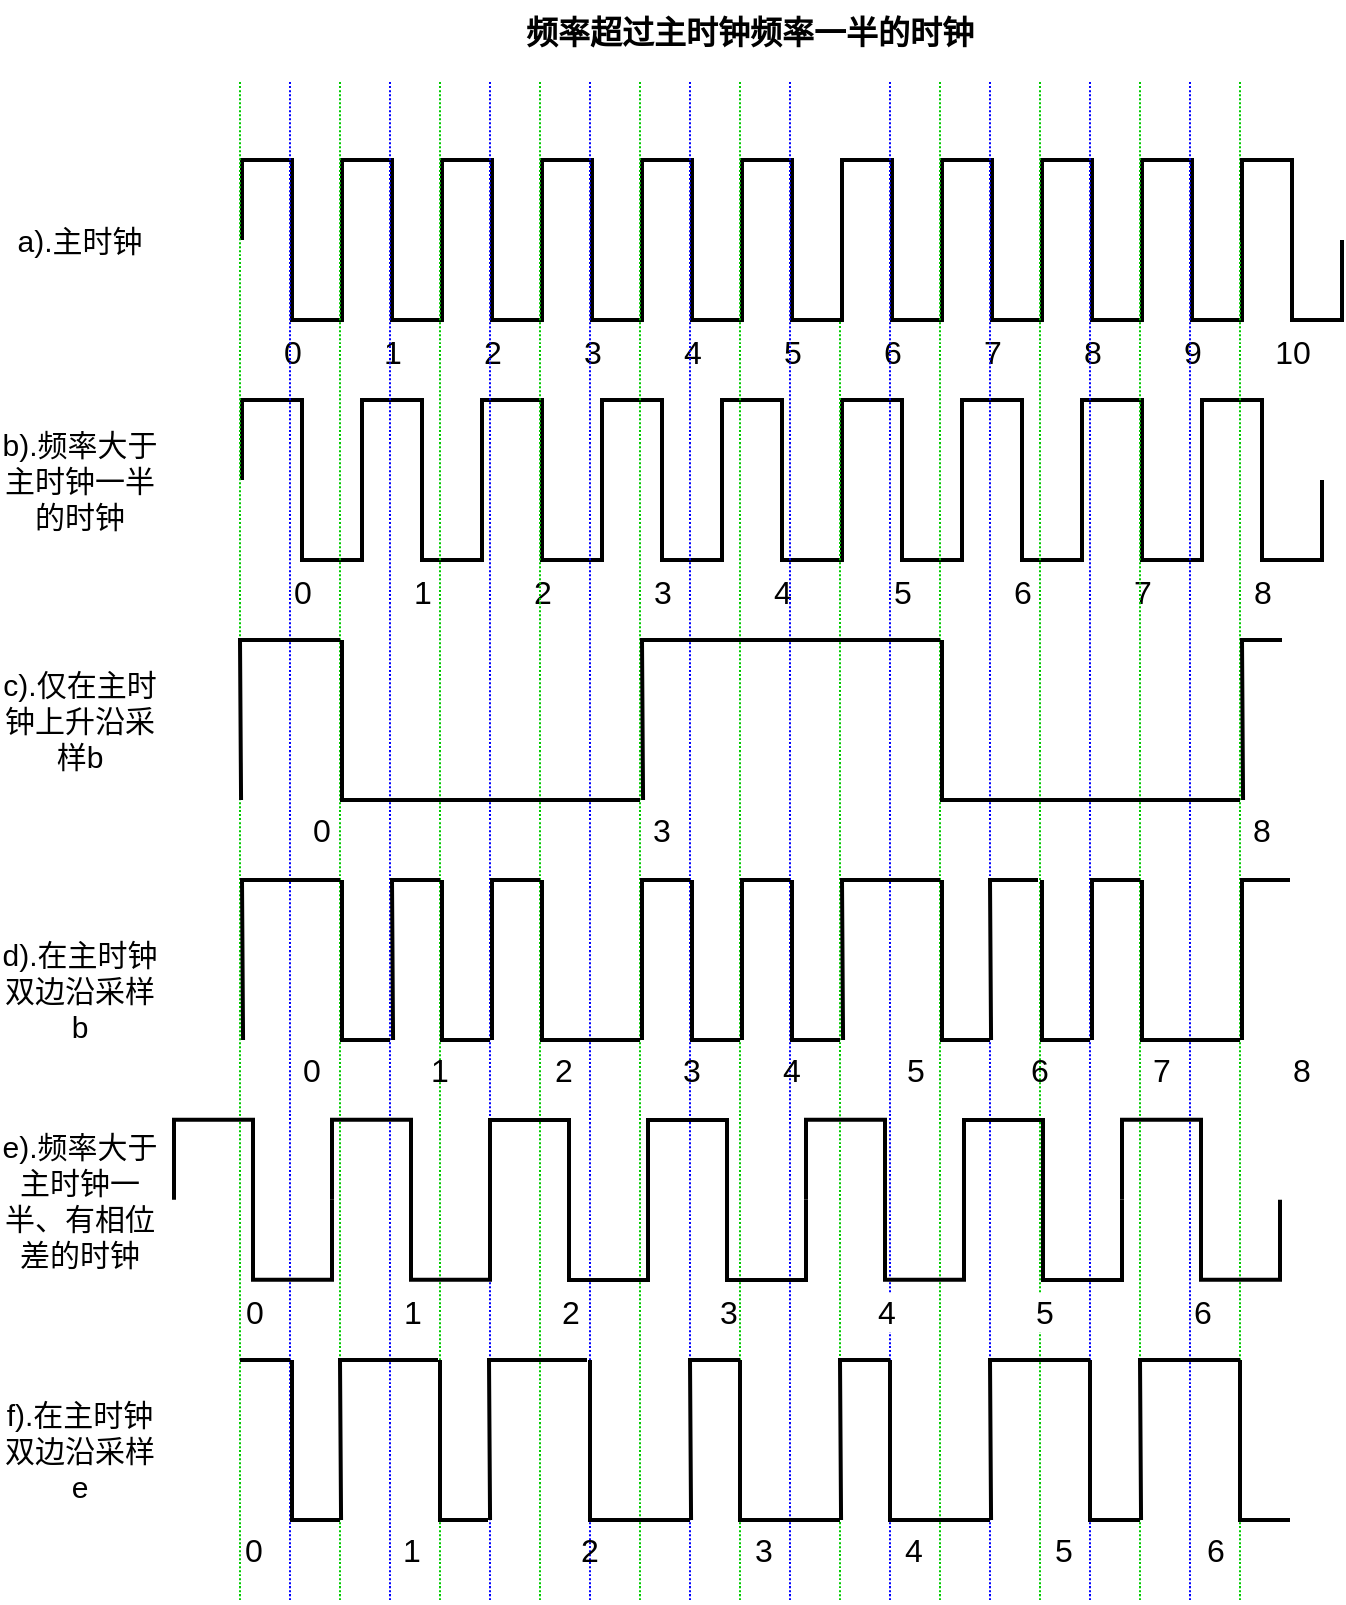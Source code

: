 <mxfile version="28.1.0">
  <diagram name="第 1 页" id="3FStohC9OPghIc_65cWx">
    <mxGraphModel dx="1426" dy="743" grid="1" gridSize="10" guides="1" tooltips="1" connect="1" arrows="1" fold="1" page="1" pageScale="1" pageWidth="827" pageHeight="1169" math="0" shadow="0">
      <root>
        <mxCell id="0" />
        <mxCell id="1" parent="0" />
        <mxCell id="cmYx8P6SDvhnQ8QoC2EQ-1" value="0" style="pointerEvents=1;verticalLabelPosition=bottom;shadow=0;dashed=0;align=center;html=1;verticalAlign=top;shape=mxgraph.electrical.waveforms.square_wave;labelBackgroundColor=default;strokeColor=#000000;strokeWidth=2;fontSize=16;fontColor=#000000;" vertex="1" parent="1">
          <mxGeometry x="161" y="120" width="50" height="80" as="geometry" />
        </mxCell>
        <mxCell id="cmYx8P6SDvhnQ8QoC2EQ-2" value="0" style="pointerEvents=1;verticalLabelPosition=bottom;shadow=0;dashed=0;align=center;html=1;verticalAlign=top;shape=mxgraph.electrical.waveforms.square_wave;labelBackgroundColor=default;strokeColor=#000000;strokeWidth=2;fontSize=16;fontColor=#000000;" vertex="1" parent="1">
          <mxGeometry x="161" y="240" width="60" height="80" as="geometry" />
        </mxCell>
        <mxCell id="cmYx8P6SDvhnQ8QoC2EQ-3" value="1" style="pointerEvents=1;verticalLabelPosition=bottom;shadow=0;dashed=0;align=center;html=1;verticalAlign=top;shape=mxgraph.electrical.waveforms.square_wave;labelBackgroundColor=default;strokeColor=#000000;strokeWidth=2;fontSize=16;fontColor=#000000;" vertex="1" parent="1">
          <mxGeometry x="221" y="240" width="60" height="80" as="geometry" />
        </mxCell>
        <mxCell id="cmYx8P6SDvhnQ8QoC2EQ-4" value="2" style="pointerEvents=1;verticalLabelPosition=bottom;shadow=0;dashed=0;align=center;html=1;verticalAlign=top;shape=mxgraph.electrical.waveforms.square_wave;labelBackgroundColor=default;strokeColor=#000000;strokeWidth=2;fontSize=16;fontColor=#000000;" vertex="1" parent="1">
          <mxGeometry x="281" y="240" width="60" height="80" as="geometry" />
        </mxCell>
        <mxCell id="cmYx8P6SDvhnQ8QoC2EQ-5" value="1" style="pointerEvents=1;verticalLabelPosition=bottom;shadow=0;dashed=0;align=center;html=1;verticalAlign=top;shape=mxgraph.electrical.waveforms.square_wave;labelBackgroundColor=default;strokeColor=#000000;strokeWidth=2;fontSize=16;fontColor=#000000;" vertex="1" parent="1">
          <mxGeometry x="211" y="120" width="50" height="80" as="geometry" />
        </mxCell>
        <mxCell id="cmYx8P6SDvhnQ8QoC2EQ-6" value="2" style="pointerEvents=1;verticalLabelPosition=bottom;shadow=0;dashed=0;align=center;html=1;verticalAlign=top;shape=mxgraph.electrical.waveforms.square_wave;labelBackgroundColor=default;strokeColor=#000000;strokeWidth=2;fontSize=16;fontColor=#000000;" vertex="1" parent="1">
          <mxGeometry x="261" y="120" width="50" height="80" as="geometry" />
        </mxCell>
        <mxCell id="cmYx8P6SDvhnQ8QoC2EQ-7" value="3" style="pointerEvents=1;verticalLabelPosition=bottom;shadow=0;dashed=0;align=center;html=1;verticalAlign=top;shape=mxgraph.electrical.waveforms.square_wave;labelBackgroundColor=default;strokeColor=#000000;strokeWidth=2;fontSize=16;fontColor=#000000;" vertex="1" parent="1">
          <mxGeometry x="311" y="120" width="50" height="80" as="geometry" />
        </mxCell>
        <mxCell id="cmYx8P6SDvhnQ8QoC2EQ-8" value="3" style="pointerEvents=1;verticalLabelPosition=bottom;shadow=0;dashed=0;align=center;html=1;verticalAlign=top;shape=mxgraph.electrical.waveforms.square_wave;labelBackgroundColor=default;strokeColor=#000000;strokeWidth=2;fontSize=16;fontColor=#000000;" vertex="1" parent="1">
          <mxGeometry x="341" y="240" width="60" height="80" as="geometry" />
        </mxCell>
        <mxCell id="cmYx8P6SDvhnQ8QoC2EQ-9" value="4" style="pointerEvents=1;verticalLabelPosition=bottom;shadow=0;dashed=0;align=center;html=1;verticalAlign=top;shape=mxgraph.electrical.waveforms.square_wave;labelBackgroundColor=default;strokeColor=#000000;strokeWidth=2;fontSize=16;fontColor=#000000;" vertex="1" parent="1">
          <mxGeometry x="401" y="240" width="60" height="80" as="geometry" />
        </mxCell>
        <mxCell id="cmYx8P6SDvhnQ8QoC2EQ-10" value="5" style="pointerEvents=1;verticalLabelPosition=bottom;shadow=0;dashed=0;align=center;html=1;verticalAlign=top;shape=mxgraph.electrical.waveforms.square_wave;labelBackgroundColor=default;strokeColor=#000000;strokeWidth=2;fontSize=16;fontColor=#000000;" vertex="1" parent="1">
          <mxGeometry x="461" y="240" width="60" height="80" as="geometry" />
        </mxCell>
        <mxCell id="cmYx8P6SDvhnQ8QoC2EQ-11" value="4" style="pointerEvents=1;verticalLabelPosition=bottom;shadow=0;dashed=0;align=center;html=1;verticalAlign=top;shape=mxgraph.electrical.waveforms.square_wave;labelBackgroundColor=default;strokeColor=#000000;strokeWidth=2;fontSize=16;fontColor=#000000;" vertex="1" parent="1">
          <mxGeometry x="361" y="120" width="50" height="80" as="geometry" />
        </mxCell>
        <mxCell id="cmYx8P6SDvhnQ8QoC2EQ-12" value="5" style="pointerEvents=1;verticalLabelPosition=bottom;shadow=0;dashed=0;align=center;html=1;verticalAlign=top;shape=mxgraph.electrical.waveforms.square_wave;labelBackgroundColor=default;strokeColor=#000000;strokeWidth=2;fontSize=16;fontColor=#000000;" vertex="1" parent="1">
          <mxGeometry x="411" y="120" width="50" height="80" as="geometry" />
        </mxCell>
        <mxCell id="cmYx8P6SDvhnQ8QoC2EQ-13" value="6" style="pointerEvents=1;verticalLabelPosition=bottom;shadow=0;dashed=0;align=center;html=1;verticalAlign=top;shape=mxgraph.electrical.waveforms.square_wave;labelBackgroundColor=default;strokeColor=#000000;strokeWidth=2;fontSize=16;fontColor=#000000;" vertex="1" parent="1">
          <mxGeometry x="461" y="120" width="50" height="80" as="geometry" />
        </mxCell>
        <mxCell id="cmYx8P6SDvhnQ8QoC2EQ-14" value="7" style="pointerEvents=1;verticalLabelPosition=bottom;shadow=0;dashed=0;align=center;html=1;verticalAlign=top;shape=mxgraph.electrical.waveforms.square_wave;labelBackgroundColor=default;strokeColor=#000000;strokeWidth=2;fontSize=16;fontColor=#000000;" vertex="1" parent="1">
          <mxGeometry x="511" y="120" width="50" height="80" as="geometry" />
        </mxCell>
        <mxCell id="cmYx8P6SDvhnQ8QoC2EQ-15" value="" style="endArrow=none;html=1;rounded=0;labelBackgroundColor=none;strokeColor=#00CC00;strokeWidth=1;fontSize=16;fontColor=#000000;curved=1;dashed=1;dashPattern=1 1;" edge="1" parent="1">
          <mxGeometry width="50" height="50" relative="1" as="geometry">
            <mxPoint x="160" y="840" as="sourcePoint" />
            <mxPoint x="160" y="80" as="targetPoint" />
          </mxGeometry>
        </mxCell>
        <mxCell id="cmYx8P6SDvhnQ8QoC2EQ-16" value="" style="endArrow=none;html=1;rounded=0;labelBackgroundColor=none;strokeColor=#00CC00;strokeWidth=1;fontSize=16;fontColor=#000000;curved=1;dashed=1;dashPattern=1 1;" edge="1" parent="1">
          <mxGeometry width="50" height="50" relative="1" as="geometry">
            <mxPoint x="210" y="840" as="sourcePoint" />
            <mxPoint x="210" y="80" as="targetPoint" />
          </mxGeometry>
        </mxCell>
        <mxCell id="cmYx8P6SDvhnQ8QoC2EQ-17" value="" style="endArrow=none;html=1;rounded=0;labelBackgroundColor=none;strokeColor=#00CC00;strokeWidth=1;fontSize=16;fontColor=#000000;curved=1;dashed=1;dashPattern=1 1;" edge="1" parent="1">
          <mxGeometry width="50" height="50" relative="1" as="geometry">
            <mxPoint x="260" y="840" as="sourcePoint" />
            <mxPoint x="260" y="80" as="targetPoint" />
          </mxGeometry>
        </mxCell>
        <mxCell id="cmYx8P6SDvhnQ8QoC2EQ-18" value="" style="endArrow=none;html=1;rounded=0;labelBackgroundColor=none;strokeColor=#00CC00;strokeWidth=1;fontSize=16;fontColor=#000000;curved=1;dashed=1;dashPattern=1 1;" edge="1" parent="1">
          <mxGeometry width="50" height="50" relative="1" as="geometry">
            <mxPoint x="310" y="840" as="sourcePoint" />
            <mxPoint x="310" y="80" as="targetPoint" />
          </mxGeometry>
        </mxCell>
        <mxCell id="cmYx8P6SDvhnQ8QoC2EQ-19" value="" style="endArrow=none;html=1;rounded=0;labelBackgroundColor=none;strokeColor=#00CC00;strokeWidth=1;fontSize=16;fontColor=#000000;curved=1;dashed=1;dashPattern=1 1;" edge="1" parent="1">
          <mxGeometry width="50" height="50" relative="1" as="geometry">
            <mxPoint x="360" y="840" as="sourcePoint" />
            <mxPoint x="360" y="80" as="targetPoint" />
          </mxGeometry>
        </mxCell>
        <mxCell id="cmYx8P6SDvhnQ8QoC2EQ-20" value="" style="endArrow=none;html=1;rounded=0;labelBackgroundColor=none;strokeColor=#00CC00;strokeWidth=1;fontSize=16;fontColor=#000000;curved=1;dashed=1;dashPattern=1 1;" edge="1" parent="1">
          <mxGeometry width="50" height="50" relative="1" as="geometry">
            <mxPoint x="410" y="840" as="sourcePoint" />
            <mxPoint x="410" y="80" as="targetPoint" />
          </mxGeometry>
        </mxCell>
        <mxCell id="cmYx8P6SDvhnQ8QoC2EQ-21" value="" style="endArrow=none;html=1;rounded=0;labelBackgroundColor=none;strokeColor=#00CC00;strokeWidth=1;fontSize=16;fontColor=#000000;curved=1;dashed=1;dashPattern=1 1;" edge="1" parent="1">
          <mxGeometry width="50" height="50" relative="1" as="geometry">
            <mxPoint x="510" y="840" as="sourcePoint" />
            <mxPoint x="510" y="80" as="targetPoint" />
          </mxGeometry>
        </mxCell>
        <mxCell id="cmYx8P6SDvhnQ8QoC2EQ-22" value="" style="endArrow=none;html=1;rounded=0;labelBackgroundColor=none;strokeColor=#0000FF;strokeWidth=1;fontSize=16;fontColor=#000000;curved=1;dashed=1;dashPattern=1 1;" edge="1" parent="1">
          <mxGeometry width="50" height="50" relative="1" as="geometry">
            <mxPoint x="185" y="840" as="sourcePoint" />
            <mxPoint x="185" y="80" as="targetPoint" />
          </mxGeometry>
        </mxCell>
        <mxCell id="cmYx8P6SDvhnQ8QoC2EQ-23" value="" style="endArrow=none;html=1;rounded=0;labelBackgroundColor=none;strokeColor=#0000FF;strokeWidth=1;fontSize=16;fontColor=#000000;curved=1;dashed=1;dashPattern=1 1;" edge="1" parent="1">
          <mxGeometry width="50" height="50" relative="1" as="geometry">
            <mxPoint x="235" y="840" as="sourcePoint" />
            <mxPoint x="235" y="80" as="targetPoint" />
          </mxGeometry>
        </mxCell>
        <mxCell id="cmYx8P6SDvhnQ8QoC2EQ-24" value="" style="endArrow=none;html=1;rounded=0;labelBackgroundColor=none;strokeColor=#0000FF;strokeWidth=1;fontSize=16;fontColor=#000000;curved=1;dashed=1;dashPattern=1 1;" edge="1" parent="1">
          <mxGeometry width="50" height="50" relative="1" as="geometry">
            <mxPoint x="285" y="840" as="sourcePoint" />
            <mxPoint x="285" y="80" as="targetPoint" />
          </mxGeometry>
        </mxCell>
        <mxCell id="cmYx8P6SDvhnQ8QoC2EQ-25" value="" style="endArrow=none;html=1;rounded=0;labelBackgroundColor=none;strokeColor=#0000FF;strokeWidth=1;fontSize=16;fontColor=#000000;curved=1;dashed=1;dashPattern=1 1;" edge="1" parent="1">
          <mxGeometry width="50" height="50" relative="1" as="geometry">
            <mxPoint x="385" y="840" as="sourcePoint" />
            <mxPoint x="385" y="80" as="targetPoint" />
          </mxGeometry>
        </mxCell>
        <mxCell id="cmYx8P6SDvhnQ8QoC2EQ-26" value="" style="endArrow=none;html=1;rounded=0;labelBackgroundColor=none;strokeColor=#0000FF;strokeWidth=1;fontSize=16;fontColor=#000000;curved=1;dashed=1;dashPattern=1 1;" edge="1" parent="1">
          <mxGeometry width="50" height="50" relative="1" as="geometry">
            <mxPoint x="435" y="840" as="sourcePoint" />
            <mxPoint x="435" y="80" as="targetPoint" />
          </mxGeometry>
        </mxCell>
        <mxCell id="cmYx8P6SDvhnQ8QoC2EQ-27" value="" style="endArrow=none;html=1;rounded=0;labelBackgroundColor=none;strokeColor=#0000FF;strokeWidth=1;fontSize=16;fontColor=#000000;curved=1;dashed=1;dashPattern=1 1;" edge="1" parent="1">
          <mxGeometry width="50" height="50" relative="1" as="geometry">
            <mxPoint x="485" y="840" as="sourcePoint" />
            <mxPoint x="485" y="80" as="targetPoint" />
          </mxGeometry>
        </mxCell>
        <mxCell id="cmYx8P6SDvhnQ8QoC2EQ-28" value="8" style="pointerEvents=1;verticalLabelPosition=bottom;shadow=0;dashed=0;align=center;html=1;verticalAlign=top;shape=mxgraph.electrical.waveforms.square_wave;labelBackgroundColor=default;strokeColor=#000000;strokeWidth=2;fontSize=16;fontColor=#000000;" vertex="1" parent="1">
          <mxGeometry x="561" y="120" width="50" height="80" as="geometry" />
        </mxCell>
        <mxCell id="cmYx8P6SDvhnQ8QoC2EQ-29" value="9" style="pointerEvents=1;verticalLabelPosition=bottom;shadow=0;dashed=0;align=center;html=1;verticalAlign=top;shape=mxgraph.electrical.waveforms.square_wave;labelBackgroundColor=default;strokeColor=#000000;strokeWidth=2;fontSize=16;fontColor=#000000;" vertex="1" parent="1">
          <mxGeometry x="611" y="120" width="50" height="80" as="geometry" />
        </mxCell>
        <mxCell id="cmYx8P6SDvhnQ8QoC2EQ-30" value="6" style="pointerEvents=1;verticalLabelPosition=bottom;shadow=0;dashed=0;align=center;html=1;verticalAlign=top;shape=mxgraph.electrical.waveforms.square_wave;labelBackgroundColor=default;strokeColor=#000000;strokeWidth=2;fontSize=16;fontColor=#000000;" vertex="1" parent="1">
          <mxGeometry x="521" y="240" width="60" height="80" as="geometry" />
        </mxCell>
        <mxCell id="cmYx8P6SDvhnQ8QoC2EQ-31" value="7" style="pointerEvents=1;verticalLabelPosition=bottom;shadow=0;dashed=0;align=center;html=1;verticalAlign=top;shape=mxgraph.electrical.waveforms.square_wave;labelBackgroundColor=default;strokeColor=#000000;strokeWidth=2;fontSize=16;fontColor=#000000;" vertex="1" parent="1">
          <mxGeometry x="581" y="240" width="60" height="80" as="geometry" />
        </mxCell>
        <mxCell id="cmYx8P6SDvhnQ8QoC2EQ-32" value="8" style="pointerEvents=1;verticalLabelPosition=bottom;shadow=0;dashed=0;align=center;html=1;verticalAlign=top;shape=mxgraph.electrical.waveforms.square_wave;labelBackgroundColor=default;strokeColor=#000000;strokeWidth=2;fontSize=16;fontColor=#000000;" vertex="1" parent="1">
          <mxGeometry x="641" y="240" width="60" height="80" as="geometry" />
        </mxCell>
        <mxCell id="cmYx8P6SDvhnQ8QoC2EQ-33" value="" style="endArrow=none;html=1;rounded=0;labelBackgroundColor=none;strokeColor=#0000FF;strokeWidth=1;fontSize=16;fontColor=#000000;curved=1;dashed=1;dashPattern=1 1;" edge="1" parent="1">
          <mxGeometry width="50" height="50" relative="1" as="geometry">
            <mxPoint x="335" y="840" as="sourcePoint" />
            <mxPoint x="335" y="80" as="targetPoint" />
          </mxGeometry>
        </mxCell>
        <mxCell id="cmYx8P6SDvhnQ8QoC2EQ-34" value="" style="endArrow=none;html=1;rounded=0;labelBackgroundColor=none;strokeColor=#00CC00;strokeWidth=1;fontSize=16;fontColor=#000000;curved=1;dashed=1;dashPattern=1 1;" edge="1" parent="1">
          <mxGeometry width="50" height="50" relative="1" as="geometry">
            <mxPoint x="460" y="840" as="sourcePoint" />
            <mxPoint x="460" y="200" as="targetPoint" />
          </mxGeometry>
        </mxCell>
        <mxCell id="cmYx8P6SDvhnQ8QoC2EQ-35" value="" style="endArrow=none;html=1;rounded=0;labelBackgroundColor=none;strokeColor=#00CC00;strokeWidth=1;fontSize=16;fontColor=#000000;curved=1;dashed=1;dashPattern=1 1;" edge="1" parent="1">
          <mxGeometry width="50" height="50" relative="1" as="geometry">
            <mxPoint x="560" y="840" as="sourcePoint" />
            <mxPoint x="560" y="80" as="targetPoint" />
          </mxGeometry>
        </mxCell>
        <mxCell id="cmYx8P6SDvhnQ8QoC2EQ-36" value="" style="endArrow=none;html=1;rounded=0;labelBackgroundColor=none;strokeColor=#00CC00;strokeWidth=1;fontSize=16;fontColor=#000000;curved=1;dashed=1;dashPattern=1 1;" edge="1" parent="1">
          <mxGeometry width="50" height="50" relative="1" as="geometry">
            <mxPoint x="610" y="840" as="sourcePoint" />
            <mxPoint x="610" y="80" as="targetPoint" />
          </mxGeometry>
        </mxCell>
        <mxCell id="cmYx8P6SDvhnQ8QoC2EQ-37" value="" style="endArrow=none;html=1;rounded=0;labelBackgroundColor=none;strokeColor=#00CC00;strokeWidth=1;fontSize=16;fontColor=#000000;curved=1;dashed=1;dashPattern=1 1;" edge="1" parent="1">
          <mxGeometry width="50" height="50" relative="1" as="geometry">
            <mxPoint x="660" y="840" as="sourcePoint" />
            <mxPoint x="660" y="80" as="targetPoint" />
          </mxGeometry>
        </mxCell>
        <mxCell id="cmYx8P6SDvhnQ8QoC2EQ-38" value="" style="endArrow=none;html=1;rounded=0;labelBackgroundColor=none;strokeColor=#0000FF;strokeWidth=1;fontSize=16;fontColor=#000000;curved=1;dashed=1;dashPattern=1 1;" edge="1" parent="1">
          <mxGeometry width="50" height="50" relative="1" as="geometry">
            <mxPoint x="535" y="840" as="sourcePoint" />
            <mxPoint x="535" y="80" as="targetPoint" />
          </mxGeometry>
        </mxCell>
        <mxCell id="cmYx8P6SDvhnQ8QoC2EQ-39" value="" style="endArrow=none;html=1;rounded=0;labelBackgroundColor=none;strokeColor=#0000FF;strokeWidth=1;fontSize=16;fontColor=#000000;curved=1;dashed=1;dashPattern=1 1;" edge="1" parent="1">
          <mxGeometry width="50" height="50" relative="1" as="geometry">
            <mxPoint x="585" y="840" as="sourcePoint" />
            <mxPoint x="585" y="80" as="targetPoint" />
          </mxGeometry>
        </mxCell>
        <mxCell id="cmYx8P6SDvhnQ8QoC2EQ-40" value="" style="endArrow=none;html=1;rounded=0;labelBackgroundColor=none;strokeColor=#0000FF;strokeWidth=1;fontSize=16;fontColor=#000000;curved=1;dashed=1;dashPattern=1 1;" edge="1" parent="1">
          <mxGeometry width="50" height="50" relative="1" as="geometry">
            <mxPoint x="635" y="840" as="sourcePoint" />
            <mxPoint x="635" y="80" as="targetPoint" />
          </mxGeometry>
        </mxCell>
        <mxCell id="cmYx8P6SDvhnQ8QoC2EQ-41" value="10" style="pointerEvents=1;verticalLabelPosition=bottom;shadow=0;dashed=0;align=center;html=1;verticalAlign=top;shape=mxgraph.electrical.waveforms.square_wave;labelBackgroundColor=default;strokeColor=#000000;strokeWidth=2;fontSize=16;fontColor=#000000;" vertex="1" parent="1">
          <mxGeometry x="661" y="120" width="50" height="80" as="geometry" />
        </mxCell>
        <mxCell id="cmYx8P6SDvhnQ8QoC2EQ-42" value="" style="endArrow=none;html=1;rounded=0;strokeWidth=2;" edge="1" parent="1">
          <mxGeometry width="50" height="50" relative="1" as="geometry">
            <mxPoint x="160.53" y="440" as="sourcePoint" />
            <mxPoint x="210" y="360" as="targetPoint" />
            <Array as="points">
              <mxPoint x="160" y="360" />
            </Array>
          </mxGeometry>
        </mxCell>
        <mxCell id="cmYx8P6SDvhnQ8QoC2EQ-43" value="" style="endArrow=none;html=1;rounded=0;strokeWidth=2;" edge="1" parent="1">
          <mxGeometry width="50" height="50" relative="1" as="geometry">
            <mxPoint x="360" y="440" as="sourcePoint" />
            <mxPoint x="211" y="360" as="targetPoint" />
            <Array as="points">
              <mxPoint x="211" y="440" />
            </Array>
          </mxGeometry>
        </mxCell>
        <mxCell id="cmYx8P6SDvhnQ8QoC2EQ-44" value="" style="endArrow=none;html=1;rounded=0;strokeWidth=2;" edge="1" parent="1">
          <mxGeometry width="50" height="50" relative="1" as="geometry">
            <mxPoint x="361.53" y="440" as="sourcePoint" />
            <mxPoint x="510" y="360" as="targetPoint" />
            <Array as="points">
              <mxPoint x="361" y="360" />
            </Array>
          </mxGeometry>
        </mxCell>
        <mxCell id="cmYx8P6SDvhnQ8QoC2EQ-45" value="" style="endArrow=none;html=1;rounded=0;strokeWidth=2;" edge="1" parent="1">
          <mxGeometry width="50" height="50" relative="1" as="geometry">
            <mxPoint x="660" y="440" as="sourcePoint" />
            <mxPoint x="511" y="360" as="targetPoint" />
            <Array as="points">
              <mxPoint x="511" y="440" />
            </Array>
          </mxGeometry>
        </mxCell>
        <mxCell id="cmYx8P6SDvhnQ8QoC2EQ-46" value="" style="endArrow=none;html=1;rounded=0;strokeWidth=2;" edge="1" parent="1">
          <mxGeometry width="50" height="50" relative="1" as="geometry">
            <mxPoint x="661.53" y="440" as="sourcePoint" />
            <mxPoint x="681" y="360" as="targetPoint" />
            <Array as="points">
              <mxPoint x="661" y="360" />
            </Array>
          </mxGeometry>
        </mxCell>
        <mxCell id="cmYx8P6SDvhnQ8QoC2EQ-47" value="" style="endArrow=none;html=1;rounded=0;strokeWidth=2;" edge="1" parent="1">
          <mxGeometry width="50" height="50" relative="1" as="geometry">
            <mxPoint x="161.53" y="560" as="sourcePoint" />
            <mxPoint x="210" y="480" as="targetPoint" />
            <Array as="points">
              <mxPoint x="161" y="480" />
            </Array>
          </mxGeometry>
        </mxCell>
        <mxCell id="cmYx8P6SDvhnQ8QoC2EQ-48" value="" style="endArrow=none;html=1;rounded=0;strokeWidth=2;" edge="1" parent="1">
          <mxGeometry width="50" height="50" relative="1" as="geometry">
            <mxPoint x="235" y="560" as="sourcePoint" />
            <mxPoint x="211" y="480" as="targetPoint" />
            <Array as="points">
              <mxPoint x="211" y="560" />
            </Array>
          </mxGeometry>
        </mxCell>
        <mxCell id="cmYx8P6SDvhnQ8QoC2EQ-49" value="" style="endArrow=none;html=1;rounded=0;strokeWidth=2;" edge="1" parent="1">
          <mxGeometry width="50" height="50" relative="1" as="geometry">
            <mxPoint x="236.53" y="560" as="sourcePoint" />
            <mxPoint x="260" y="480" as="targetPoint" />
            <Array as="points">
              <mxPoint x="236" y="480" />
            </Array>
          </mxGeometry>
        </mxCell>
        <mxCell id="cmYx8P6SDvhnQ8QoC2EQ-50" value="" style="endArrow=none;html=1;rounded=0;strokeWidth=2;" edge="1" parent="1">
          <mxGeometry width="50" height="50" relative="1" as="geometry">
            <mxPoint x="286" y="560" as="sourcePoint" />
            <mxPoint x="310" y="480" as="targetPoint" />
            <Array as="points">
              <mxPoint x="286" y="480" />
            </Array>
          </mxGeometry>
        </mxCell>
        <mxCell id="cmYx8P6SDvhnQ8QoC2EQ-51" value="" style="endArrow=none;html=1;rounded=0;strokeWidth=2;" edge="1" parent="1">
          <mxGeometry width="50" height="50" relative="1" as="geometry">
            <mxPoint x="285" y="560" as="sourcePoint" />
            <mxPoint x="261" y="480" as="targetPoint" />
            <Array as="points">
              <mxPoint x="261" y="560" />
            </Array>
          </mxGeometry>
        </mxCell>
        <mxCell id="cmYx8P6SDvhnQ8QoC2EQ-52" value="" style="endArrow=none;html=1;rounded=0;strokeWidth=2;" edge="1" parent="1">
          <mxGeometry width="50" height="50" relative="1" as="geometry">
            <mxPoint x="360" y="560" as="sourcePoint" />
            <mxPoint x="311" y="480" as="targetPoint" />
            <Array as="points">
              <mxPoint x="311" y="560" />
            </Array>
          </mxGeometry>
        </mxCell>
        <mxCell id="cmYx8P6SDvhnQ8QoC2EQ-53" value="" style="endArrow=none;html=1;rounded=0;strokeWidth=2;" edge="1" parent="1">
          <mxGeometry width="50" height="50" relative="1" as="geometry">
            <mxPoint x="361" y="560" as="sourcePoint" />
            <mxPoint x="385" y="480" as="targetPoint" />
            <Array as="points">
              <mxPoint x="361" y="480" />
            </Array>
          </mxGeometry>
        </mxCell>
        <mxCell id="cmYx8P6SDvhnQ8QoC2EQ-54" value="" style="endArrow=none;html=1;rounded=0;strokeWidth=2;" edge="1" parent="1">
          <mxGeometry width="50" height="50" relative="1" as="geometry">
            <mxPoint x="410" y="560" as="sourcePoint" />
            <mxPoint x="386" y="480" as="targetPoint" />
            <Array as="points">
              <mxPoint x="386" y="560" />
            </Array>
          </mxGeometry>
        </mxCell>
        <mxCell id="cmYx8P6SDvhnQ8QoC2EQ-55" value="" style="endArrow=none;html=1;rounded=0;strokeWidth=2;" edge="1" parent="1">
          <mxGeometry width="50" height="50" relative="1" as="geometry">
            <mxPoint x="411" y="560" as="sourcePoint" />
            <mxPoint x="435" y="480" as="targetPoint" />
            <Array as="points">
              <mxPoint x="411" y="480" />
            </Array>
          </mxGeometry>
        </mxCell>
        <mxCell id="cmYx8P6SDvhnQ8QoC2EQ-56" value="" style="endArrow=none;html=1;rounded=0;strokeWidth=2;" edge="1" parent="1">
          <mxGeometry width="50" height="50" relative="1" as="geometry">
            <mxPoint x="460" y="560" as="sourcePoint" />
            <mxPoint x="436" y="480" as="targetPoint" />
            <Array as="points">
              <mxPoint x="436" y="560" />
            </Array>
          </mxGeometry>
        </mxCell>
        <mxCell id="cmYx8P6SDvhnQ8QoC2EQ-57" value="" style="endArrow=none;html=1;rounded=0;strokeWidth=2;" edge="1" parent="1">
          <mxGeometry width="50" height="50" relative="1" as="geometry">
            <mxPoint x="461.53" y="560" as="sourcePoint" />
            <mxPoint x="510" y="480" as="targetPoint" />
            <Array as="points">
              <mxPoint x="461" y="480" />
            </Array>
          </mxGeometry>
        </mxCell>
        <mxCell id="cmYx8P6SDvhnQ8QoC2EQ-58" value="" style="endArrow=none;html=1;rounded=0;strokeWidth=2;" edge="1" parent="1">
          <mxGeometry width="50" height="50" relative="1" as="geometry">
            <mxPoint x="535" y="560" as="sourcePoint" />
            <mxPoint x="511" y="480" as="targetPoint" />
            <Array as="points">
              <mxPoint x="511" y="560" />
            </Array>
          </mxGeometry>
        </mxCell>
        <mxCell id="cmYx8P6SDvhnQ8QoC2EQ-59" value="" style="endArrow=none;html=1;rounded=0;strokeWidth=2;" edge="1" parent="1">
          <mxGeometry width="50" height="50" relative="1" as="geometry">
            <mxPoint x="535.53" y="560" as="sourcePoint" />
            <mxPoint x="559" y="480" as="targetPoint" />
            <Array as="points">
              <mxPoint x="535" y="480" />
            </Array>
          </mxGeometry>
        </mxCell>
        <mxCell id="cmYx8P6SDvhnQ8QoC2EQ-60" value="" style="endArrow=none;html=1;rounded=0;strokeWidth=2;" edge="1" parent="1">
          <mxGeometry width="50" height="50" relative="1" as="geometry">
            <mxPoint x="585" y="560" as="sourcePoint" />
            <mxPoint x="561" y="480" as="targetPoint" />
            <Array as="points">
              <mxPoint x="561" y="560" />
            </Array>
          </mxGeometry>
        </mxCell>
        <mxCell id="cmYx8P6SDvhnQ8QoC2EQ-61" value="0" style="text;html=1;strokeColor=none;fillColor=none;align=center;verticalAlign=middle;whiteSpace=wrap;rounded=0;fontSize=16;strokeWidth=2;" vertex="1" parent="1">
          <mxGeometry x="186" y="560" width="20" height="30" as="geometry" />
        </mxCell>
        <mxCell id="cmYx8P6SDvhnQ8QoC2EQ-62" value="1" style="text;html=1;strokeColor=none;fillColor=none;align=center;verticalAlign=middle;whiteSpace=wrap;rounded=0;fontSize=16;strokeWidth=2;" vertex="1" parent="1">
          <mxGeometry x="250" y="560" width="20" height="30" as="geometry" />
        </mxCell>
        <mxCell id="cmYx8P6SDvhnQ8QoC2EQ-63" value="2" style="text;html=1;strokeColor=none;fillColor=none;align=center;verticalAlign=middle;whiteSpace=wrap;rounded=0;fontSize=16;strokeWidth=2;" vertex="1" parent="1">
          <mxGeometry x="312" y="560" width="20" height="30" as="geometry" />
        </mxCell>
        <mxCell id="cmYx8P6SDvhnQ8QoC2EQ-64" value="3" style="text;html=1;strokeColor=none;fillColor=none;align=center;verticalAlign=middle;whiteSpace=wrap;rounded=0;fontSize=16;strokeWidth=2;" vertex="1" parent="1">
          <mxGeometry x="376" y="560" width="20" height="30" as="geometry" />
        </mxCell>
        <mxCell id="cmYx8P6SDvhnQ8QoC2EQ-65" value="4" style="text;html=1;strokeColor=none;fillColor=none;align=center;verticalAlign=middle;whiteSpace=wrap;rounded=0;fontSize=16;strokeWidth=2;" vertex="1" parent="1">
          <mxGeometry x="426" y="560" width="20" height="30" as="geometry" />
        </mxCell>
        <mxCell id="cmYx8P6SDvhnQ8QoC2EQ-66" value="5" style="text;html=1;strokeColor=none;fillColor=none;align=center;verticalAlign=middle;whiteSpace=wrap;rounded=0;fontSize=16;strokeWidth=2;" vertex="1" parent="1">
          <mxGeometry x="488" y="560" width="20" height="30" as="geometry" />
        </mxCell>
        <mxCell id="cmYx8P6SDvhnQ8QoC2EQ-67" value="6" style="text;html=1;strokeColor=none;fillColor=none;align=center;verticalAlign=middle;whiteSpace=wrap;rounded=0;fontSize=16;strokeWidth=2;" vertex="1" parent="1">
          <mxGeometry x="550" y="560" width="20" height="30" as="geometry" />
        </mxCell>
        <mxCell id="cmYx8P6SDvhnQ8QoC2EQ-68" value="" style="endArrow=none;html=1;rounded=0;strokeWidth=2;" edge="1" parent="1">
          <mxGeometry width="50" height="50" relative="1" as="geometry">
            <mxPoint x="586" y="560" as="sourcePoint" />
            <mxPoint x="610" y="480" as="targetPoint" />
            <Array as="points">
              <mxPoint x="586" y="480" />
            </Array>
          </mxGeometry>
        </mxCell>
        <mxCell id="cmYx8P6SDvhnQ8QoC2EQ-69" value="" style="endArrow=none;html=1;rounded=0;strokeWidth=2;" edge="1" parent="1">
          <mxGeometry width="50" height="50" relative="1" as="geometry">
            <mxPoint x="660" y="560" as="sourcePoint" />
            <mxPoint x="611" y="480" as="targetPoint" />
            <Array as="points">
              <mxPoint x="611" y="560" />
            </Array>
          </mxGeometry>
        </mxCell>
        <mxCell id="cmYx8P6SDvhnQ8QoC2EQ-70" value="" style="endArrow=none;html=1;rounded=0;strokeWidth=2;" edge="1" parent="1">
          <mxGeometry width="50" height="50" relative="1" as="geometry">
            <mxPoint x="661" y="560" as="sourcePoint" />
            <mxPoint x="685" y="480" as="targetPoint" />
            <Array as="points">
              <mxPoint x="661" y="480" />
            </Array>
          </mxGeometry>
        </mxCell>
        <mxCell id="cmYx8P6SDvhnQ8QoC2EQ-71" value="7" style="text;html=1;strokeColor=none;fillColor=none;align=center;verticalAlign=middle;whiteSpace=wrap;rounded=0;fontSize=16;strokeWidth=2;" vertex="1" parent="1">
          <mxGeometry x="611" y="560" width="20" height="30" as="geometry" />
        </mxCell>
        <mxCell id="cmYx8P6SDvhnQ8QoC2EQ-72" value="8" style="text;html=1;strokeColor=none;fillColor=none;align=center;verticalAlign=middle;whiteSpace=wrap;rounded=0;fontSize=16;strokeWidth=2;" vertex="1" parent="1">
          <mxGeometry x="681" y="560" width="20" height="30" as="geometry" />
        </mxCell>
        <mxCell id="cmYx8P6SDvhnQ8QoC2EQ-73" value="a).主时钟" style="text;html=1;strokeColor=none;fillColor=none;align=center;verticalAlign=middle;whiteSpace=wrap;rounded=0;fontSize=15;" vertex="1" parent="1">
          <mxGeometry x="40" y="145" width="80" height="30" as="geometry" />
        </mxCell>
        <mxCell id="cmYx8P6SDvhnQ8QoC2EQ-74" value="b).频率大于主时钟一半的时钟" style="text;html=1;strokeColor=none;fillColor=none;align=center;verticalAlign=middle;whiteSpace=wrap;rounded=0;fontSize=15;" vertex="1" parent="1">
          <mxGeometry x="40" y="265" width="80" height="30" as="geometry" />
        </mxCell>
        <mxCell id="cmYx8P6SDvhnQ8QoC2EQ-75" value="c).仅在主时钟上升沿采样b" style="text;html=1;strokeColor=none;fillColor=none;align=center;verticalAlign=middle;whiteSpace=wrap;rounded=0;fontSize=15;" vertex="1" parent="1">
          <mxGeometry x="40" y="385" width="80" height="30" as="geometry" />
        </mxCell>
        <mxCell id="cmYx8P6SDvhnQ8QoC2EQ-76" value="d).在主时钟双边沿采样b" style="text;html=1;strokeColor=none;fillColor=none;align=center;verticalAlign=middle;whiteSpace=wrap;rounded=0;fontSize=15;" vertex="1" parent="1">
          <mxGeometry x="40" y="520" width="80" height="30" as="geometry" />
        </mxCell>
        <mxCell id="cmYx8P6SDvhnQ8QoC2EQ-77" value="0" style="text;html=1;strokeColor=none;fillColor=none;align=center;verticalAlign=middle;whiteSpace=wrap;rounded=0;fontSize=16;strokeWidth=2;" vertex="1" parent="1">
          <mxGeometry x="191" y="440" width="20" height="30" as="geometry" />
        </mxCell>
        <mxCell id="cmYx8P6SDvhnQ8QoC2EQ-78" value="3" style="text;html=1;strokeColor=none;fillColor=none;align=center;verticalAlign=middle;whiteSpace=wrap;rounded=0;fontSize=16;strokeWidth=2;" vertex="1" parent="1">
          <mxGeometry x="361" y="439.86" width="20" height="30" as="geometry" />
        </mxCell>
        <mxCell id="cmYx8P6SDvhnQ8QoC2EQ-79" value="8" style="text;html=1;strokeColor=none;fillColor=none;align=center;verticalAlign=middle;whiteSpace=wrap;rounded=0;fontSize=16;strokeWidth=2;" vertex="1" parent="1">
          <mxGeometry x="661" y="439.86" width="20" height="30" as="geometry" />
        </mxCell>
        <mxCell id="cmYx8P6SDvhnQ8QoC2EQ-80" value="0" style="pointerEvents=1;verticalLabelPosition=bottom;shadow=0;dashed=0;align=center;html=1;verticalAlign=top;shape=mxgraph.electrical.waveforms.square_wave;labelBackgroundColor=default;strokeColor=#000000;strokeWidth=2;fontSize=16;fontColor=#000000;" vertex="1" parent="1">
          <mxGeometry x="127" y="599.86" width="79" height="80" as="geometry" />
        </mxCell>
        <mxCell id="cmYx8P6SDvhnQ8QoC2EQ-81" value="e).频率大于主时钟一半、有相位差的时钟" style="text;html=1;strokeColor=none;fillColor=none;align=center;verticalAlign=middle;whiteSpace=wrap;rounded=0;fontSize=15;" vertex="1" parent="1">
          <mxGeometry x="40" y="625" width="80" height="30" as="geometry" />
        </mxCell>
        <mxCell id="cmYx8P6SDvhnQ8QoC2EQ-82" value="1" style="pointerEvents=1;verticalLabelPosition=bottom;shadow=0;dashed=0;align=center;html=1;verticalAlign=top;shape=mxgraph.electrical.waveforms.square_wave;labelBackgroundColor=default;strokeColor=#000000;strokeWidth=2;fontSize=16;fontColor=#000000;" vertex="1" parent="1">
          <mxGeometry x="206" y="599.86" width="79" height="80" as="geometry" />
        </mxCell>
        <mxCell id="cmYx8P6SDvhnQ8QoC2EQ-83" value="2" style="pointerEvents=1;verticalLabelPosition=bottom;shadow=0;dashed=0;align=center;html=1;verticalAlign=top;shape=mxgraph.electrical.waveforms.square_wave;labelBackgroundColor=default;strokeColor=#000000;strokeWidth=2;fontSize=16;fontColor=#000000;" vertex="1" parent="1">
          <mxGeometry x="285" y="600" width="79" height="80" as="geometry" />
        </mxCell>
        <mxCell id="cmYx8P6SDvhnQ8QoC2EQ-84" value="3" style="pointerEvents=1;verticalLabelPosition=bottom;shadow=0;dashed=0;align=center;html=1;verticalAlign=top;shape=mxgraph.electrical.waveforms.square_wave;labelBackgroundColor=default;strokeColor=#000000;strokeWidth=2;fontSize=16;fontColor=#000000;" vertex="1" parent="1">
          <mxGeometry x="364" y="600" width="79" height="80" as="geometry" />
        </mxCell>
        <mxCell id="cmYx8P6SDvhnQ8QoC2EQ-85" value="4" style="pointerEvents=1;verticalLabelPosition=bottom;shadow=0;dashed=0;align=center;html=1;verticalAlign=top;shape=mxgraph.electrical.waveforms.square_wave;labelBackgroundColor=default;strokeColor=#000000;strokeWidth=2;fontSize=16;fontColor=#000000;" vertex="1" parent="1">
          <mxGeometry x="443" y="599.86" width="79" height="80" as="geometry" />
        </mxCell>
        <mxCell id="cmYx8P6SDvhnQ8QoC2EQ-86" value="5" style="pointerEvents=1;verticalLabelPosition=bottom;shadow=0;dashed=0;align=center;html=1;verticalAlign=top;shape=mxgraph.electrical.waveforms.square_wave;labelBackgroundColor=default;strokeColor=#000000;strokeWidth=2;fontSize=16;fontColor=#000000;" vertex="1" parent="1">
          <mxGeometry x="522" y="600" width="79" height="80" as="geometry" />
        </mxCell>
        <mxCell id="cmYx8P6SDvhnQ8QoC2EQ-87" value="6" style="pointerEvents=1;verticalLabelPosition=bottom;shadow=0;dashed=0;align=center;html=1;verticalAlign=top;shape=mxgraph.electrical.waveforms.square_wave;labelBackgroundColor=default;strokeColor=#000000;strokeWidth=2;fontSize=16;fontColor=#000000;" vertex="1" parent="1">
          <mxGeometry x="601" y="599.86" width="79" height="80" as="geometry" />
        </mxCell>
        <mxCell id="cmYx8P6SDvhnQ8QoC2EQ-88" value="" style="endArrow=none;html=1;rounded=0;strokeWidth=2;" edge="1" parent="1">
          <mxGeometry width="50" height="50" relative="1" as="geometry">
            <mxPoint x="210" y="800" as="sourcePoint" />
            <mxPoint x="186" y="720" as="targetPoint" />
            <Array as="points">
              <mxPoint x="186" y="800" />
            </Array>
          </mxGeometry>
        </mxCell>
        <mxCell id="cmYx8P6SDvhnQ8QoC2EQ-89" value="" style="endArrow=none;html=1;rounded=0;strokeWidth=2;fontSize=15;" edge="1" parent="1">
          <mxGeometry width="50" height="50" relative="1" as="geometry">
            <mxPoint x="160" y="720" as="sourcePoint" />
            <mxPoint x="185" y="720" as="targetPoint" />
          </mxGeometry>
        </mxCell>
        <mxCell id="cmYx8P6SDvhnQ8QoC2EQ-90" value="f).在主时钟双边沿采样e" style="text;html=1;strokeColor=none;fillColor=none;align=center;verticalAlign=middle;whiteSpace=wrap;rounded=0;fontSize=15;" vertex="1" parent="1">
          <mxGeometry x="40" y="750" width="80" height="30" as="geometry" />
        </mxCell>
        <mxCell id="cmYx8P6SDvhnQ8QoC2EQ-91" value="" style="endArrow=none;html=1;rounded=0;strokeWidth=2;" edge="1" parent="1">
          <mxGeometry width="50" height="50" relative="1" as="geometry">
            <mxPoint x="210.53" y="800" as="sourcePoint" />
            <mxPoint x="259" y="720" as="targetPoint" />
            <Array as="points">
              <mxPoint x="210" y="720" />
            </Array>
          </mxGeometry>
        </mxCell>
        <mxCell id="cmYx8P6SDvhnQ8QoC2EQ-92" value="" style="endArrow=none;html=1;rounded=0;strokeWidth=2;" edge="1" parent="1">
          <mxGeometry width="50" height="50" relative="1" as="geometry">
            <mxPoint x="284" y="800" as="sourcePoint" />
            <mxPoint x="260" y="720" as="targetPoint" />
            <Array as="points">
              <mxPoint x="260" y="800" />
            </Array>
          </mxGeometry>
        </mxCell>
        <mxCell id="cmYx8P6SDvhnQ8QoC2EQ-93" value="0" style="text;html=1;strokeColor=none;fillColor=none;align=center;verticalAlign=middle;whiteSpace=wrap;rounded=0;fontSize=16;strokeWidth=2;" vertex="1" parent="1">
          <mxGeometry x="156.5" y="800" width="20" height="30" as="geometry" />
        </mxCell>
        <mxCell id="cmYx8P6SDvhnQ8QoC2EQ-94" value="1" style="text;html=1;strokeColor=none;fillColor=none;align=center;verticalAlign=middle;whiteSpace=wrap;rounded=0;fontSize=16;strokeWidth=2;" vertex="1" parent="1">
          <mxGeometry x="235.5" y="800" width="20" height="30" as="geometry" />
        </mxCell>
        <mxCell id="cmYx8P6SDvhnQ8QoC2EQ-95" value="" style="endArrow=none;html=1;rounded=0;strokeWidth=2;" edge="1" parent="1">
          <mxGeometry width="50" height="50" relative="1" as="geometry">
            <mxPoint x="285.03" y="800" as="sourcePoint" />
            <mxPoint x="333.5" y="720" as="targetPoint" />
            <Array as="points">
              <mxPoint x="284.5" y="720" />
            </Array>
          </mxGeometry>
        </mxCell>
        <mxCell id="cmYx8P6SDvhnQ8QoC2EQ-96" value="" style="endArrow=none;html=1;rounded=0;strokeWidth=2;" edge="1" parent="1">
          <mxGeometry width="50" height="50" relative="1" as="geometry">
            <mxPoint x="385" y="800" as="sourcePoint" />
            <mxPoint x="335" y="720" as="targetPoint" />
            <Array as="points">
              <mxPoint x="335" y="800" />
            </Array>
          </mxGeometry>
        </mxCell>
        <mxCell id="cmYx8P6SDvhnQ8QoC2EQ-97" value="" style="endArrow=none;html=1;rounded=0;strokeWidth=2;" edge="1" parent="1">
          <mxGeometry width="50" height="50" relative="1" as="geometry">
            <mxPoint x="385.53" y="800" as="sourcePoint" />
            <mxPoint x="410" y="720" as="targetPoint" />
            <Array as="points">
              <mxPoint x="385" y="720" />
            </Array>
          </mxGeometry>
        </mxCell>
        <mxCell id="cmYx8P6SDvhnQ8QoC2EQ-98" value="" style="endArrow=none;html=1;rounded=0;strokeWidth=2;" edge="1" parent="1">
          <mxGeometry width="50" height="50" relative="1" as="geometry">
            <mxPoint x="460" y="800" as="sourcePoint" />
            <mxPoint x="410" y="720" as="targetPoint" />
            <Array as="points">
              <mxPoint x="410" y="800" />
            </Array>
          </mxGeometry>
        </mxCell>
        <mxCell id="cmYx8P6SDvhnQ8QoC2EQ-99" value="" style="endArrow=none;html=1;rounded=0;strokeWidth=2;" edge="1" parent="1">
          <mxGeometry width="50" height="50" relative="1" as="geometry">
            <mxPoint x="460.53" y="800" as="sourcePoint" />
            <mxPoint x="485" y="720" as="targetPoint" />
            <Array as="points">
              <mxPoint x="460" y="720" />
            </Array>
          </mxGeometry>
        </mxCell>
        <mxCell id="cmYx8P6SDvhnQ8QoC2EQ-100" value="" style="endArrow=none;html=1;rounded=0;strokeWidth=2;" edge="1" parent="1">
          <mxGeometry width="50" height="50" relative="1" as="geometry">
            <mxPoint x="535" y="800" as="sourcePoint" />
            <mxPoint x="485" y="720" as="targetPoint" />
            <Array as="points">
              <mxPoint x="485" y="800" />
            </Array>
          </mxGeometry>
        </mxCell>
        <mxCell id="cmYx8P6SDvhnQ8QoC2EQ-101" value="" style="endArrow=none;html=1;rounded=0;strokeWidth=2;" edge="1" parent="1">
          <mxGeometry width="50" height="50" relative="1" as="geometry">
            <mxPoint x="535.53" y="800" as="sourcePoint" />
            <mxPoint x="585" y="720" as="targetPoint" />
            <Array as="points">
              <mxPoint x="535" y="720" />
            </Array>
          </mxGeometry>
        </mxCell>
        <mxCell id="cmYx8P6SDvhnQ8QoC2EQ-102" value="" style="endArrow=none;html=1;rounded=0;strokeWidth=2;" edge="1" parent="1">
          <mxGeometry width="50" height="50" relative="1" as="geometry">
            <mxPoint x="610" y="800" as="sourcePoint" />
            <mxPoint x="585" y="720" as="targetPoint" />
            <Array as="points">
              <mxPoint x="585" y="800" />
            </Array>
          </mxGeometry>
        </mxCell>
        <mxCell id="cmYx8P6SDvhnQ8QoC2EQ-103" value="" style="endArrow=none;html=1;rounded=0;strokeWidth=2;" edge="1" parent="1">
          <mxGeometry width="50" height="50" relative="1" as="geometry">
            <mxPoint x="610.53" y="800" as="sourcePoint" />
            <mxPoint x="660" y="720" as="targetPoint" />
            <Array as="points">
              <mxPoint x="610" y="720" />
            </Array>
          </mxGeometry>
        </mxCell>
        <mxCell id="cmYx8P6SDvhnQ8QoC2EQ-104" value="" style="endArrow=none;html=1;rounded=0;strokeWidth=2;" edge="1" parent="1">
          <mxGeometry width="50" height="50" relative="1" as="geometry">
            <mxPoint x="685" y="800" as="sourcePoint" />
            <mxPoint x="660" y="720" as="targetPoint" />
            <Array as="points">
              <mxPoint x="660" y="800" />
            </Array>
          </mxGeometry>
        </mxCell>
        <mxCell id="cmYx8P6SDvhnQ8QoC2EQ-105" value="2" style="text;html=1;strokeColor=none;fillColor=none;align=center;verticalAlign=middle;whiteSpace=wrap;rounded=0;fontSize=16;strokeWidth=2;" vertex="1" parent="1">
          <mxGeometry x="324.5" y="800" width="20" height="30" as="geometry" />
        </mxCell>
        <mxCell id="cmYx8P6SDvhnQ8QoC2EQ-106" value="3" style="text;html=1;strokeColor=none;fillColor=none;align=center;verticalAlign=middle;whiteSpace=wrap;rounded=0;fontSize=16;strokeWidth=2;" vertex="1" parent="1">
          <mxGeometry x="412" y="800" width="20" height="30" as="geometry" />
        </mxCell>
        <mxCell id="cmYx8P6SDvhnQ8QoC2EQ-107" value="4" style="text;html=1;strokeColor=none;fillColor=none;align=center;verticalAlign=middle;whiteSpace=wrap;rounded=0;fontSize=16;strokeWidth=2;" vertex="1" parent="1">
          <mxGeometry x="487" y="800" width="20" height="30" as="geometry" />
        </mxCell>
        <mxCell id="cmYx8P6SDvhnQ8QoC2EQ-108" value="5" style="text;html=1;strokeColor=none;fillColor=none;align=center;verticalAlign=middle;whiteSpace=wrap;rounded=0;fontSize=16;strokeWidth=2;" vertex="1" parent="1">
          <mxGeometry x="562" y="800" width="20" height="30" as="geometry" />
        </mxCell>
        <mxCell id="cmYx8P6SDvhnQ8QoC2EQ-109" value="6" style="text;html=1;strokeColor=none;fillColor=none;align=center;verticalAlign=middle;whiteSpace=wrap;rounded=0;fontSize=16;strokeWidth=2;" vertex="1" parent="1">
          <mxGeometry x="638" y="800" width="20" height="30" as="geometry" />
        </mxCell>
        <mxCell id="cmYx8P6SDvhnQ8QoC2EQ-110" value="频率超过主时钟频率一半的时钟" style="text;whiteSpace=wrap;html=1;fontSize=16;align=center;fontStyle=1" vertex="1" parent="1">
          <mxGeometry x="285" y="40" width="260" height="40" as="geometry" />
        </mxCell>
      </root>
    </mxGraphModel>
  </diagram>
</mxfile>
